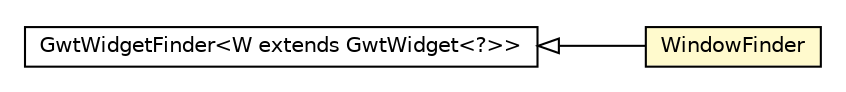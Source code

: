 #!/usr/local/bin/dot
#
# Class diagram 
# Generated by UMLGraph version R5_6-24-gf6e263 (http://www.umlgraph.org/)
#

digraph G {
	edge [fontname="Helvetica",fontsize=10,labelfontname="Helvetica",labelfontsize=10];
	node [fontname="Helvetica",fontsize=10,shape=plaintext];
	nodesep=0.25;
	ranksep=0.5;
	rankdir=LR;
	// org.senchalabs.gwt.gwtdriver.gxt.models.Window.WindowFinder
	c601 [label=<<table title="org.senchalabs.gwt.gwtdriver.gxt.models.Window.WindowFinder" border="0" cellborder="1" cellspacing="0" cellpadding="2" port="p" bgcolor="lemonChiffon" href="./Window.WindowFinder.html">
		<tr><td><table border="0" cellspacing="0" cellpadding="1">
<tr><td align="center" balign="center"> WindowFinder </td></tr>
		</table></td></tr>
		</table>>, URL="./Window.WindowFinder.html", fontname="Helvetica", fontcolor="black", fontsize=10.0];
	//org.senchalabs.gwt.gwtdriver.gxt.models.Window.WindowFinder extends org.senchalabs.gwt.gwtdriver.models.GwtWidgetFinder<org.senchalabs.gwt.gwtdriver.gxt.models.Window>
	c622:p -> c601:p [dir=back,arrowtail=empty];
	// org.senchalabs.gwt.gwtdriver.models.GwtWidgetFinder<W extends org.senchalabs.gwt.gwtdriver.models.GwtWidget<?>>
	c622 [label=<<table title="org.senchalabs.gwt.gwtdriver.models.GwtWidgetFinder" border="0" cellborder="1" cellspacing="0" cellpadding="2" port="p" href="http://java.sun.com/j2se/1.4.2/docs/api/org/senchalabs/gwt/gwtdriver/models/GwtWidgetFinder.html">
		<tr><td><table border="0" cellspacing="0" cellpadding="1">
<tr><td align="center" balign="center"> GwtWidgetFinder&lt;W extends GwtWidget&lt;?&gt;&gt; </td></tr>
		</table></td></tr>
		</table>>, URL="http://java.sun.com/j2se/1.4.2/docs/api/org/senchalabs/gwt/gwtdriver/models/GwtWidgetFinder.html", fontname="Helvetica", fontcolor="black", fontsize=10.0];
}

